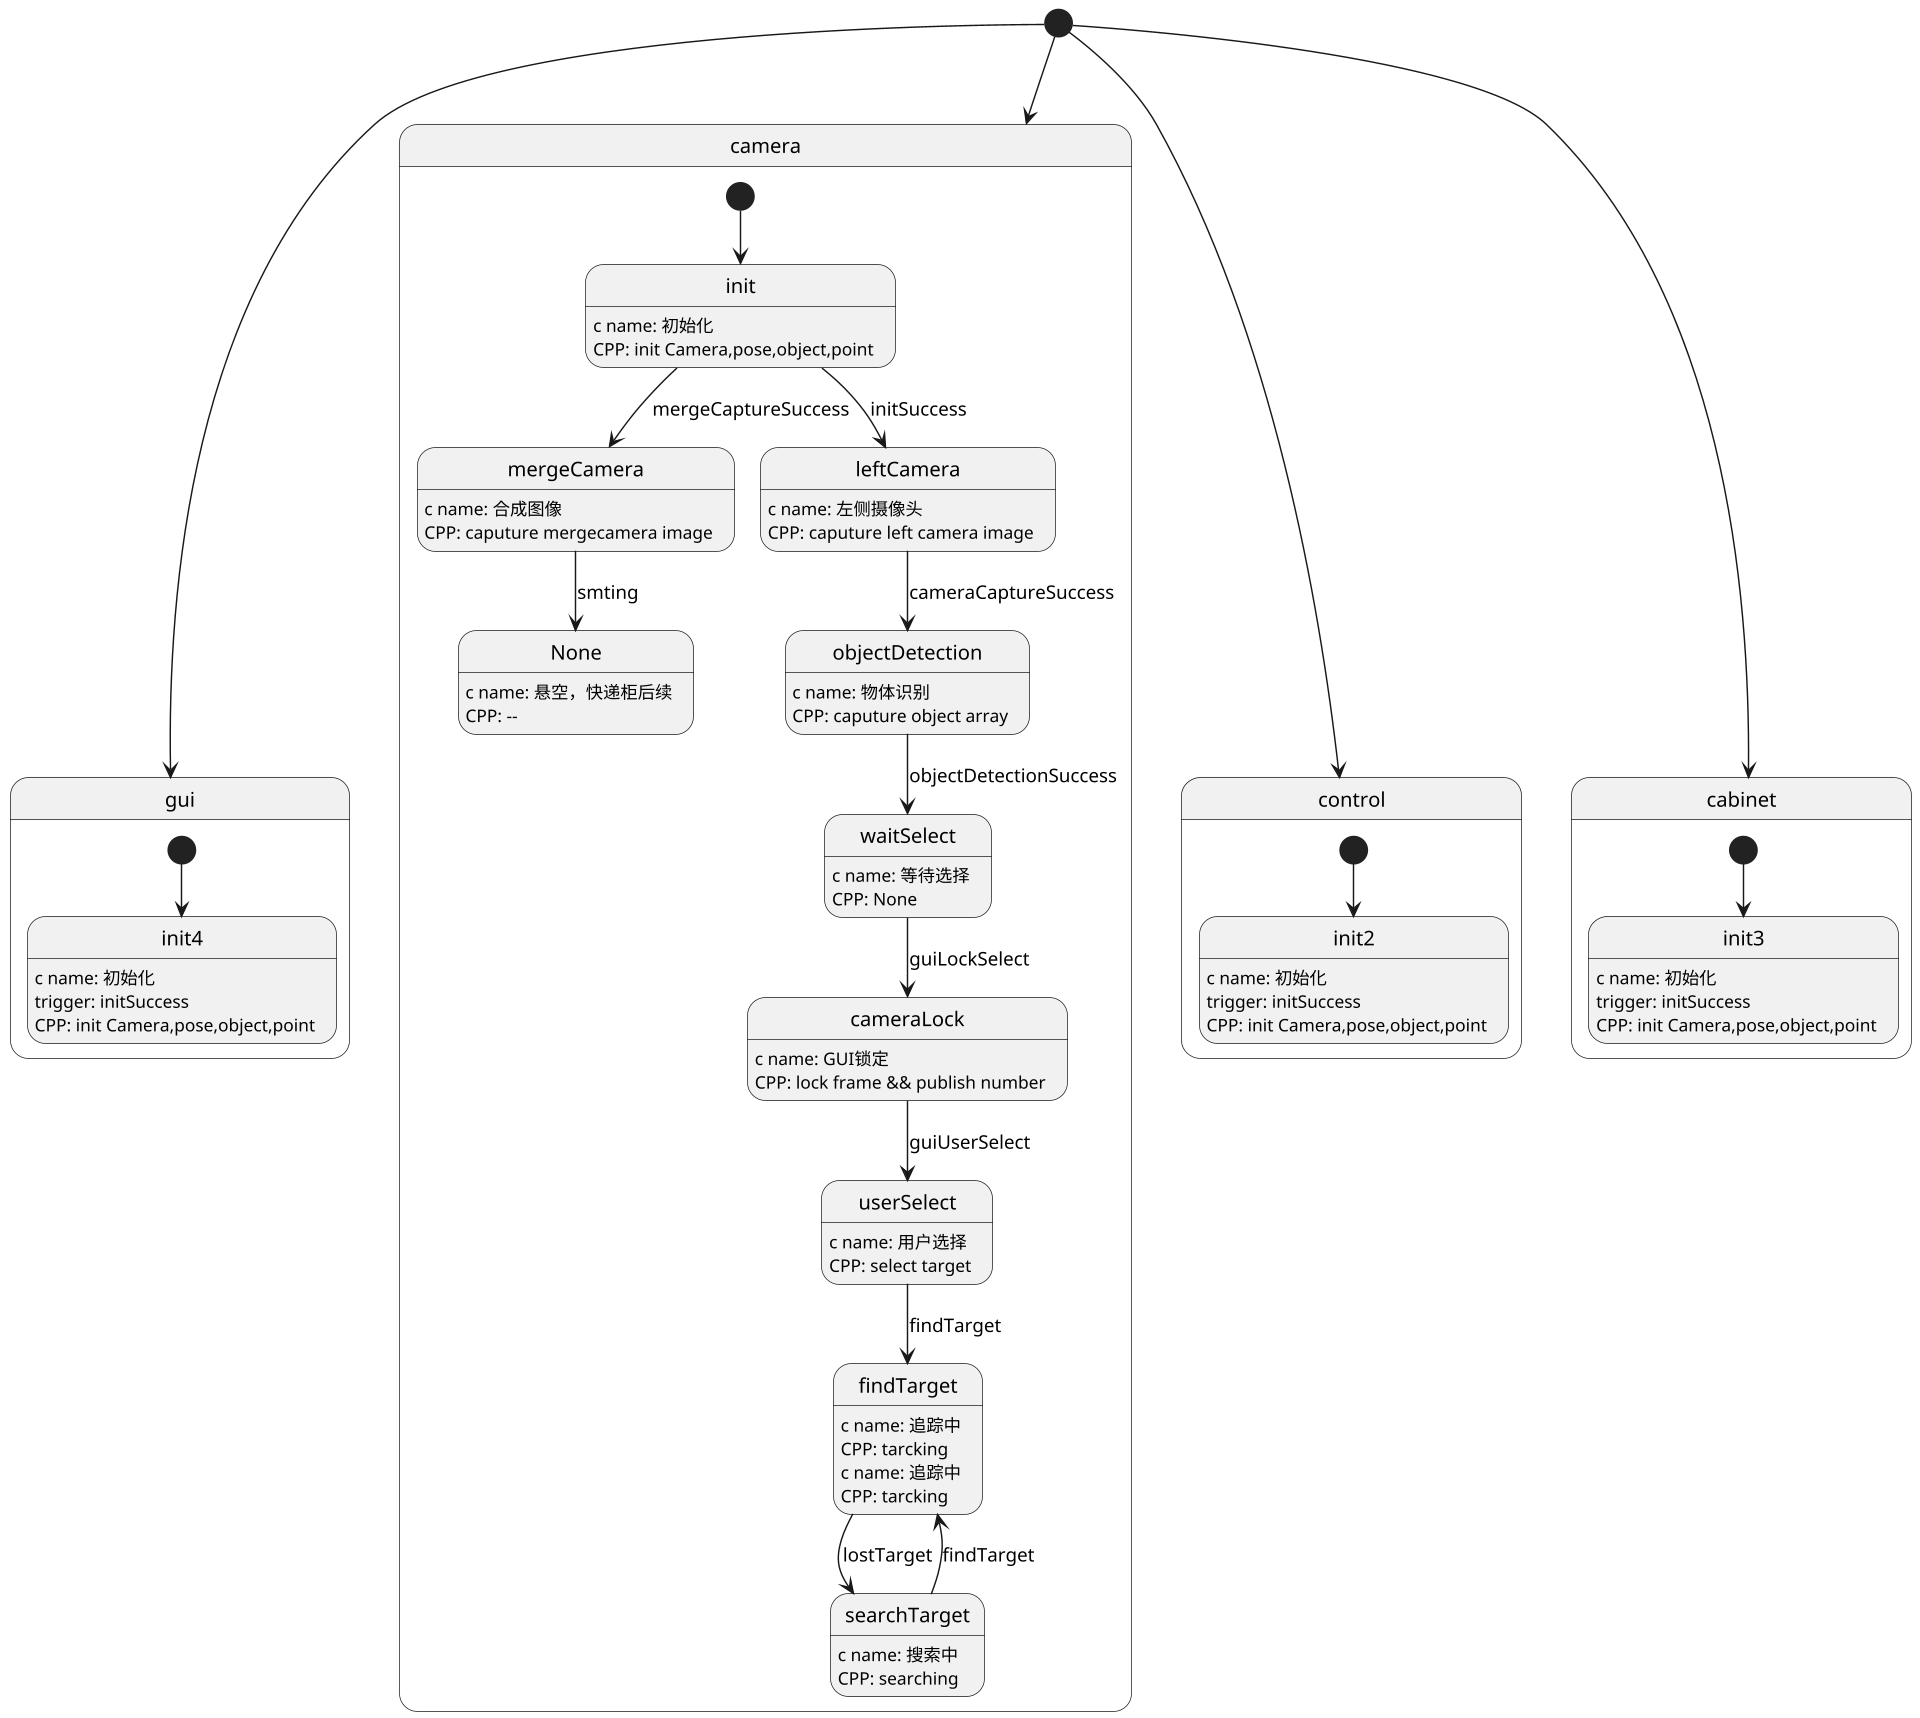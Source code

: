 @startuml
scale 1920 width

 
[*] --> gui
[*] --> camera
[*] --> control
[*] --> cabinet

state gui{
    [*] --> init4
    init4: c name: 初始化
    init4 : trigger: initSuccess
    init4 : CPP: init Camera,pose,object,point

    ' init4 --> 
}

state camera{

    [*] --> init
    init : c name: 初始化
    init : CPP: init Camera,pose,object,point

    init --> mergeCamera : mergeCaptureSuccess
    mergeCamera: c name: 合成图像
    mergeCamera: CPP: caputure mergecamera image

    mergeCamera --> None: smting
    None: c name: 悬空，快递柜后续
    None: CPP: --

    init --> leftCamera : initSuccess
    leftCamera: c name: 左侧摄像头
    leftCamera: CPP: caputure left camera image


    leftCamera --> objectDetection : cameraCaptureSuccess
    objectDetection: c name: 物体识别
    objectDetection: CPP: caputure object array

    objectDetection --> waitSelect : objectDetectionSuccess
    waitSelect: c name: 等待选择
    waitSelect: CPP: None

    waitSelect --> cameraLock: guiLockSelect
    cameraLock: c name: GUI锁定
    cameraLock: CPP: lock frame && publish number

    cameraLock--> userSelect: guiUserSelect
    userSelect: c name: 用户选择
    userSelect: CPP: select target

    userSelect--> findTarget: findTarget
    findTarget: c name: 追踪中
    findTarget: CPP: tarcking

    ' userSelect--> searchTarget: lostTarget
    ' searchTarget: c name: 搜索中
    ' searchTarget: CPP: searching

    searchTarget--> findTarget: findTarget
    findTarget: c name: 追踪中
    findTarget: CPP: tarcking

    findTarget--> searchTarget: lostTarget
    searchTarget: c name: 搜索中
    searchTarget: CPP: searching
}

state control{
    [*] --> init2
    init2 : c name: 初始化
    init2 : trigger: initSuccess
    init2 : CPP: init Camera,pose,object,point
}


state cabinet{
    [*] --> init3
    init3 : c name: 初始化
    init3 : trigger: initSuccess
    init3 : CPP: init Camera,pose,object,point
}
@enduml